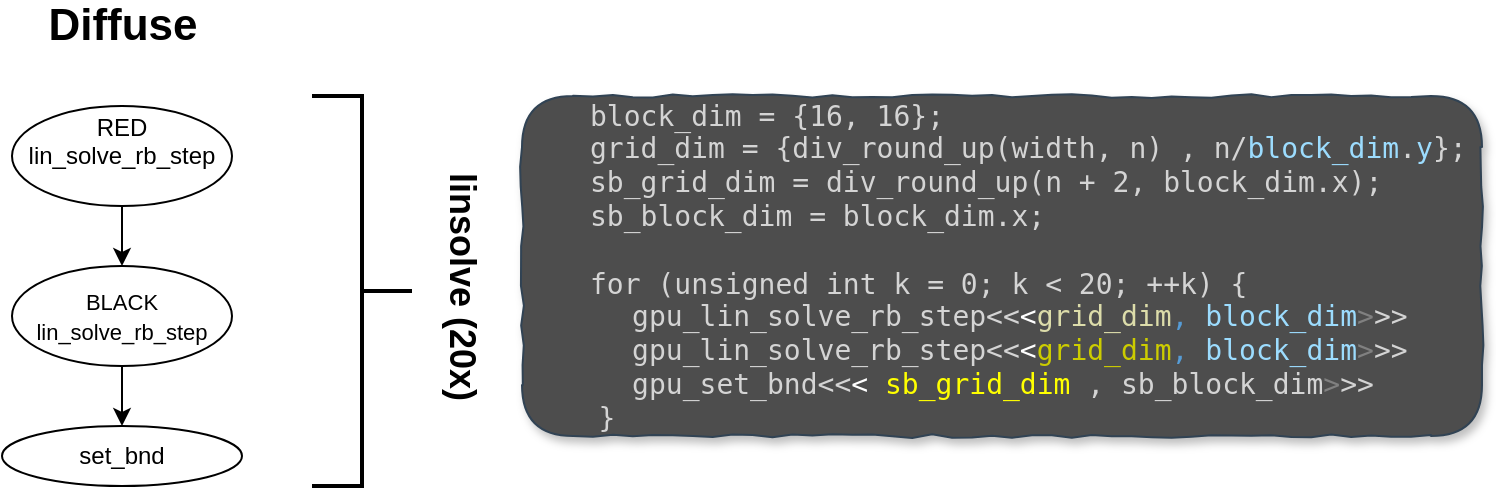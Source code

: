 <mxfile version="13.3.0" type="device"><diagram id="SF91YLxlJe-oS0nx5gvZ" name="Page-1"><mxGraphModel dx="1414" dy="715" grid="1" gridSize="10" guides="1" tooltips="1" connect="1" arrows="1" fold="1" page="1" pageScale="1" pageWidth="827" pageHeight="1169" math="0" shadow="0"><root><mxCell id="0"/><mxCell id="1" parent="0"/><mxCell id="PMfWX-xGtmUgUhvj8_Xh-1" value="&lt;font style=&quot;font-size: 22px&quot;&gt;&lt;b&gt;Diffuse&lt;/b&gt;&lt;/font&gt;" style="text;html=1;align=center;verticalAlign=middle;resizable=0;points=[];autosize=1;" vertex="1" parent="1"><mxGeometry x="35" y="40" width="90" height="20" as="geometry"/></mxCell><mxCell id="PMfWX-xGtmUgUhvj8_Xh-3" value="&lt;font style=&quot;font-size: 12px&quot;&gt;RED&lt;br&gt;lin_solve_rb_step&lt;br&gt;&lt;br&gt;&lt;/font&gt;" style="ellipse;whiteSpace=wrap;html=1;" vertex="1" parent="1"><mxGeometry x="25" y="90" width="110" height="50" as="geometry"/></mxCell><mxCell id="PMfWX-xGtmUgUhvj8_Xh-5" value="&lt;font style=&quot;font-size: 11px&quot;&gt;BLACK&lt;br&gt;lin_solve_rb_step&lt;/font&gt;" style="ellipse;whiteSpace=wrap;html=1;" vertex="1" parent="1"><mxGeometry x="25" y="170" width="110" height="50" as="geometry"/></mxCell><mxCell id="PMfWX-xGtmUgUhvj8_Xh-6" value="set_bnd&lt;br&gt;" style="ellipse;whiteSpace=wrap;html=1;" vertex="1" parent="1"><mxGeometry x="20" y="250" width="120" height="30" as="geometry"/></mxCell><mxCell id="PMfWX-xGtmUgUhvj8_Xh-7" value="" style="endArrow=classic;html=1;exitX=0.5;exitY=1;exitDx=0;exitDy=0;" edge="1" parent="1" source="PMfWX-xGtmUgUhvj8_Xh-3" target="PMfWX-xGtmUgUhvj8_Xh-5"><mxGeometry width="50" height="50" relative="1" as="geometry"><mxPoint x="65" y="430" as="sourcePoint"/><mxPoint x="115" y="380" as="targetPoint"/></mxGeometry></mxCell><mxCell id="PMfWX-xGtmUgUhvj8_Xh-8" value="" style="endArrow=classic;html=1;exitX=0.5;exitY=1;exitDx=0;exitDy=0;entryX=0.5;entryY=0;entryDx=0;entryDy=0;" edge="1" parent="1" source="PMfWX-xGtmUgUhvj8_Xh-5" target="PMfWX-xGtmUgUhvj8_Xh-6"><mxGeometry width="50" height="50" relative="1" as="geometry"><mxPoint x="65" y="430" as="sourcePoint"/><mxPoint x="115" y="380" as="targetPoint"/></mxGeometry></mxCell><mxCell id="PMfWX-xGtmUgUhvj8_Xh-9" value="" style="strokeWidth=2;html=1;shape=mxgraph.flowchart.annotation_2;align=left;labelPosition=right;pointerEvents=1;rotation=-180;" vertex="1" parent="1"><mxGeometry x="175" y="85" width="50" height="195" as="geometry"/></mxCell><mxCell id="PMfWX-xGtmUgUhvj8_Xh-10" value="&lt;span style=&quot;font-size: 18px&quot;&gt;&lt;b&gt;linsolve (20x)&lt;br&gt;&lt;/b&gt;&lt;/span&gt;" style="text;html=1;align=center;verticalAlign=middle;resizable=0;points=[];autosize=1;rotation=90;" vertex="1" parent="1"><mxGeometry x="185" y="170" width="130" height="20" as="geometry"/></mxCell><mxCell id="PMfWX-xGtmUgUhvj8_Xh-17" value="&lt;div style=&quot;font-family: &amp;#34;droid sans mono&amp;#34; , monospace , monospace , &amp;#34;droid sans fallback&amp;#34; ; font-size: 14px&quot;&gt;&lt;span style=&quot;color: rgb(212 , 212 , 212)&quot;&gt;&amp;nbsp;&lt;/span&gt;&lt;/div&gt;&lt;div style=&quot;font-family: &amp;#34;droid sans mono&amp;#34; , monospace , monospace , &amp;#34;droid sans fallback&amp;#34; ; font-size: 14px&quot;&gt;&lt;span style=&quot;color: rgb(212 , 212 , 212)&quot;&gt;&amp;nbsp; block_dim = {16, 16};&amp;nbsp; &amp;nbsp; &amp;nbsp; &amp;nbsp; &amp;nbsp; &amp;nbsp; &amp;nbsp; &amp;nbsp; &amp;nbsp; &amp;nbsp; &amp;nbsp; &amp;nbsp; &amp;nbsp; &amp;nbsp; &amp;nbsp;&amp;nbsp;&lt;/span&gt;&lt;span style=&quot;color: rgb(212 , 212 , 212)&quot;&gt;&lt;br&gt;&lt;/span&gt;&lt;/div&gt;&lt;div style=&quot;font-family: &amp;#34;droid sans mono&amp;#34; , monospace , monospace , &amp;#34;droid sans fallback&amp;#34; ; font-size: 14px&quot;&gt;&lt;span style=&quot;color: rgb(212 , 212 , 212)&quot;&gt;&amp;nbsp; &amp;nbsp;grid_dim = {div_round_up(width, n)&amp;nbsp;&lt;/span&gt;&lt;span style=&quot;color: rgb(212 , 212 , 212)&quot;&gt;, n/&lt;/span&gt;&lt;span style=&quot;color: rgb(156 , 220 , 254)&quot;&gt;block_dim&lt;/span&gt;&lt;span style=&quot;color: rgb(212 , 212 , 212)&quot;&gt;.&lt;/span&gt;&lt;span style=&quot;color: rgb(156 , 220 , 254)&quot;&gt;y&lt;/span&gt;&lt;span style=&quot;color: rgb(212 , 212 , 212)&quot;&gt;};&lt;/span&gt;&lt;/div&gt;&lt;div style=&quot;font-family: &amp;#34;droid sans mono&amp;#34; , monospace , monospace , &amp;#34;droid sans fallback&amp;#34; ; font-size: 14px&quot;&gt;&lt;span style=&quot;color: rgb(212 , 212 , 212)&quot;&gt;&amp;nbsp;sb_grid_dim = div_round_up(n + 2, block_dim.x);&amp;nbsp; &amp;nbsp;&lt;/span&gt;&lt;/div&gt;&lt;div style=&quot;font-family: &amp;#34;droid sans mono&amp;#34; , monospace , monospace , &amp;#34;droid sans fallback&amp;#34; ; font-size: 14px&quot;&gt;&lt;span style=&quot;color: rgb(212 , 212 , 212)&quot;&gt;sb_block_dim = block_dim.x;&amp;nbsp; &amp;nbsp; &amp;nbsp; &amp;nbsp; &amp;nbsp; &amp;nbsp; &amp;nbsp; &amp;nbsp; &amp;nbsp; &amp;nbsp; &amp;nbsp;&amp;nbsp;&lt;/span&gt;&lt;/div&gt;&lt;div style=&quot;font-family: &amp;#34;droid sans mono&amp;#34; , monospace , monospace , &amp;#34;droid sans fallback&amp;#34; ; font-size: 14px&quot;&gt;&lt;span style=&quot;color: rgb(212 , 212 , 212)&quot;&gt;&lt;br&gt;&lt;/span&gt;&lt;/div&gt;&lt;div style=&quot;font-family: &amp;#34;droid sans mono&amp;#34; , monospace , monospace , &amp;#34;droid sans fallback&amp;#34; ; font-size: 14px ; color: rgb(212 , 212 , 212)&quot;&gt;for (unsigned int k = 0; k &amp;lt; 20; ++k) {&amp;nbsp; &amp;nbsp; &amp;nbsp; &amp;nbsp; &amp;nbsp;&amp;nbsp;&lt;/div&gt;&lt;div style=&quot;font-family: &amp;#34;droid sans mono&amp;#34; , monospace , monospace , &amp;#34;droid sans fallback&amp;#34; ; font-size: 14px&quot;&gt;&lt;span style=&quot;color: rgb(212 , 212 , 212)&quot;&gt;&amp;nbsp; gpu_lin_solve_rb_step&amp;lt;&amp;lt;&lt;/span&gt;&amp;lt;&lt;span style=&quot;color: rgb(220 , 220 , 170)&quot;&gt;grid_dim&lt;/span&gt;&lt;span style=&quot;color: rgb(212 , 212 , 212)&quot;&gt;&lt;span style=&quot;color: rgb(86 , 156 , 214)&quot;&gt;,&lt;/span&gt;&amp;nbsp;&lt;/span&gt;&lt;font color=&quot;#9cdcfe&quot;&gt;block_dim&lt;/font&gt;&lt;span style=&quot;color: rgb(128 , 128 , 128)&quot;&gt;&amp;gt;&lt;/span&gt;&lt;font color=&quot;#d4d4d4&quot;&gt;&amp;gt;&amp;gt;&lt;/font&gt;&lt;/div&gt;&lt;div style=&quot;font-family: &amp;#34;droid sans mono&amp;#34; , monospace , monospace , &amp;#34;droid sans fallback&amp;#34; ; font-size: 14px&quot;&gt;&lt;font color=&quot;#d4d4d4&quot;&gt;&amp;nbsp; gpu_lin_solve_rb_step&amp;lt;&amp;lt;&lt;/font&gt;&amp;lt;&lt;font color=&quot;#cccc00&quot;&gt;grid_dim&lt;/font&gt;&lt;span style=&quot;color: rgb(86 , 156 , 214)&quot;&gt;,&lt;/span&gt;&lt;font color=&quot;#d4d4d4&quot;&gt;&amp;nbsp;&lt;/font&gt;&lt;font color=&quot;#9cdcfe&quot;&gt;block_dim&lt;/font&gt;&lt;span style=&quot;color: rgb(128 , 128 , 128)&quot;&gt;&amp;gt;&lt;/span&gt;&lt;font color=&quot;#d4d4d4&quot;&gt;&amp;gt;&amp;gt;&lt;/font&gt;&lt;/div&gt;&lt;div style=&quot;font-family: &amp;#34;droid sans mono&amp;#34; , monospace , monospace , &amp;#34;droid sans fallback&amp;#34; ; font-size: 14px&quot;&gt;&lt;font color=&quot;#d4d4d4&quot; style=&quot;color: rgb(212 , 212 , 212)&quot;&gt;gpu_set_bnd&amp;lt;&amp;lt;&lt;/font&gt;&lt;span&gt;&amp;lt;&lt;/span&gt;&lt;span style=&quot;color: rgb(128 , 128 , 128)&quot;&gt; &lt;/span&gt;&lt;font color=&quot;#ffff00&quot;&gt;sb_grid_dim&lt;/font&gt;&lt;font style=&quot;color: rgb(212 , 212 , 212)&quot;&gt;&amp;nbsp;, sb_block_dim&lt;/font&gt;&lt;span style=&quot;color: rgb(128 , 128 , 128)&quot;&gt;&amp;gt;&lt;/span&gt;&lt;font color=&quot;#d4d4d4&quot; style=&quot;color: rgb(212 , 212 , 212)&quot;&gt;&amp;gt;&amp;gt;&lt;/font&gt;&lt;/div&gt;&lt;div style=&quot;font-family: &amp;#34;droid sans mono&amp;#34; , monospace , monospace , &amp;#34;droid sans fallback&amp;#34; ; font-size: 14px&quot;&gt;&lt;span style=&quot;color: rgb(212 , 212 , 212)&quot;&gt;}&amp;nbsp; &amp;nbsp; &amp;nbsp; &amp;nbsp; &amp;nbsp; &amp;nbsp; &amp;nbsp; &amp;nbsp; &amp;nbsp; &amp;nbsp; &amp;nbsp; &amp;nbsp; &amp;nbsp; &amp;nbsp; &amp;nbsp; &amp;nbsp; &amp;nbsp; &amp;nbsp; &amp;nbsp; &amp;nbsp; &amp;nbsp; &amp;nbsp; &amp;nbsp; &amp;nbsp;&lt;/span&gt;&lt;/div&gt;&lt;div style=&quot;font-family: &amp;#34;droid sans mono&amp;#34; , monospace , monospace , &amp;#34;droid sans fallback&amp;#34; ; font-size: 14px ; color: rgb(212 , 212 , 212)&quot;&gt;&lt;br&gt;&lt;/div&gt;" style="text;html=1;align=center;verticalAlign=middle;resizable=0;points=[];autosize=1;fillColor=#4D4D4D;strokeColor=#314354;fontColor=#ffffff;rounded=1;shadow=1;comic=1;" vertex="1" parent="1"><mxGeometry x="280" y="85" width="480" height="170" as="geometry"/></mxCell></root></mxGraphModel></diagram></mxfile>